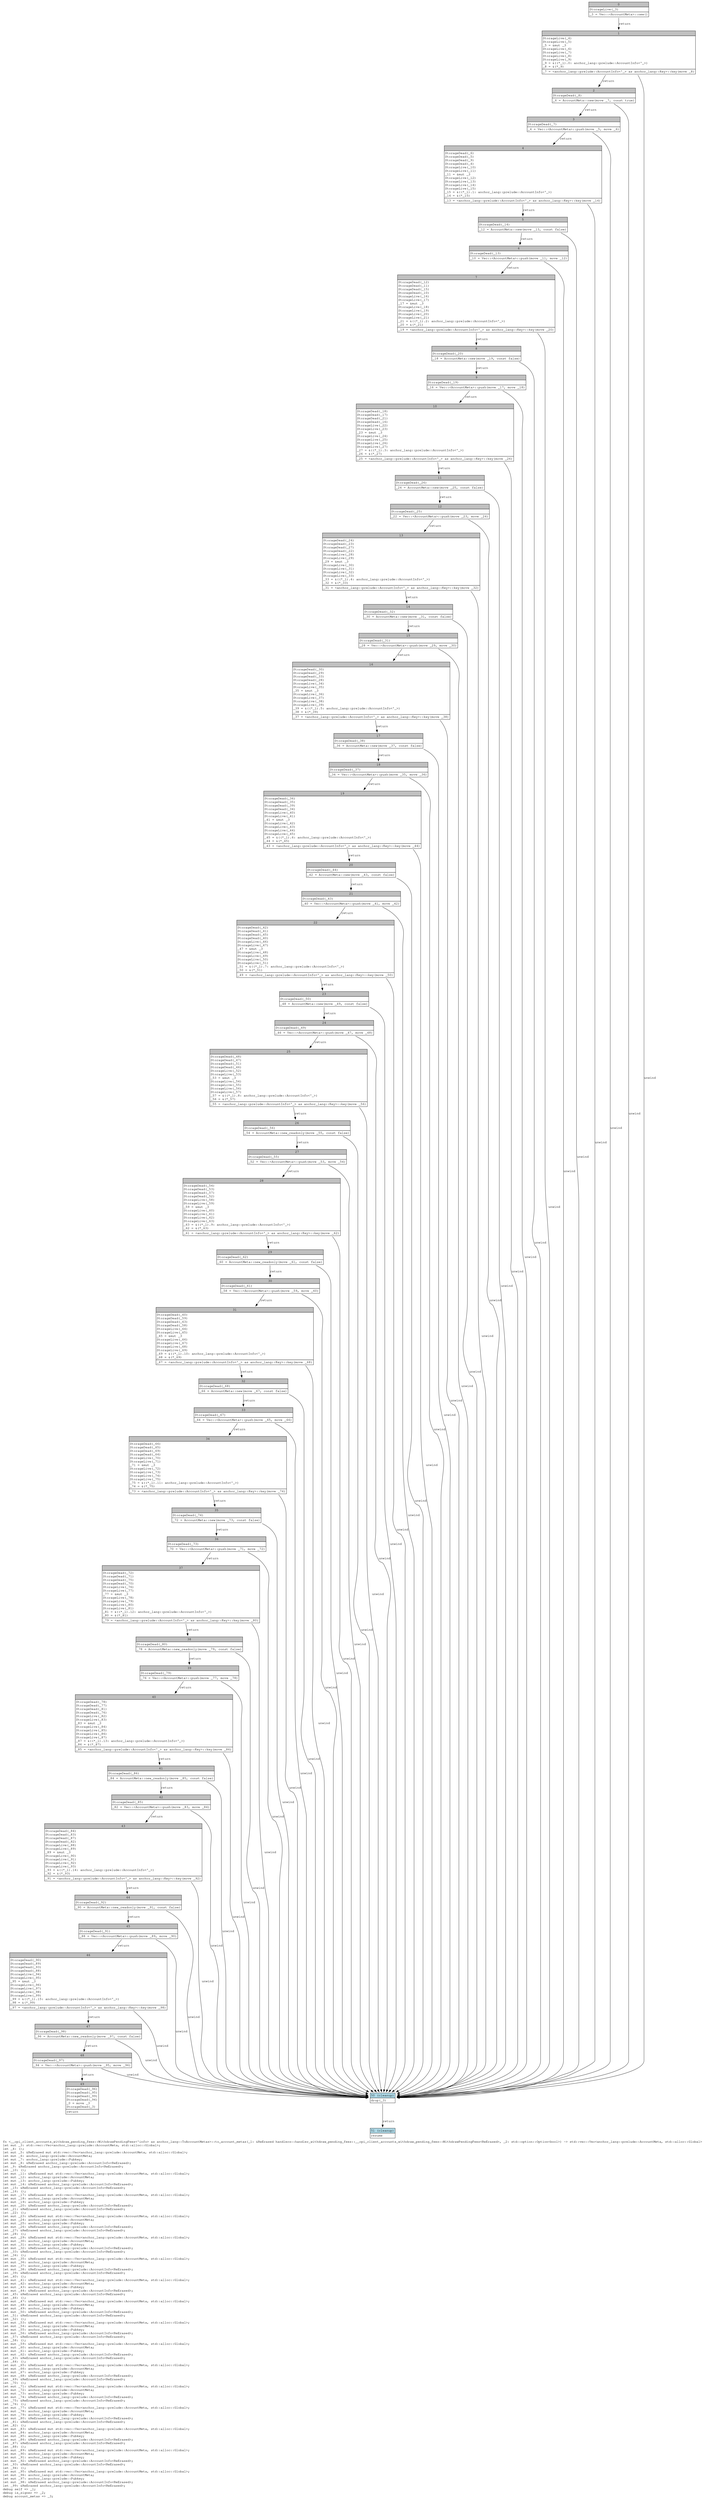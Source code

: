 digraph Mir_0_1857 {
    graph [fontname="Courier, monospace"];
    node [fontname="Courier, monospace"];
    edge [fontname="Courier, monospace"];
    label=<fn &lt;__cpi_client_accounts_withdraw_pending_fees::WithdrawPendingFees&lt;'info&gt; as anchor_lang::ToAccountMetas&gt;::to_account_metas(_1: &amp;ReErased handlers::handler_withdraw_pending_fees::__cpi_client_accounts_withdraw_pending_fees::WithdrawPendingFees&lt;ReErased&gt;, _2: std::option::Option&lt;bool&gt;) -&gt; std::vec::Vec&lt;anchor_lang::prelude::AccountMeta, std::alloc::Global&gt;<br align="left"/>let mut _3: std::vec::Vec&lt;anchor_lang::prelude::AccountMeta, std::alloc::Global&gt;;<br align="left"/>let _4: ();<br align="left"/>let mut _5: &amp;ReErased mut std::vec::Vec&lt;anchor_lang::prelude::AccountMeta, std::alloc::Global&gt;;<br align="left"/>let mut _6: anchor_lang::prelude::AccountMeta;<br align="left"/>let mut _7: anchor_lang::prelude::Pubkey;<br align="left"/>let mut _8: &amp;ReErased anchor_lang::prelude::AccountInfo&lt;ReErased&gt;;<br align="left"/>let _9: &amp;ReErased anchor_lang::prelude::AccountInfo&lt;ReErased&gt;;<br align="left"/>let _10: ();<br align="left"/>let mut _11: &amp;ReErased mut std::vec::Vec&lt;anchor_lang::prelude::AccountMeta, std::alloc::Global&gt;;<br align="left"/>let mut _12: anchor_lang::prelude::AccountMeta;<br align="left"/>let mut _13: anchor_lang::prelude::Pubkey;<br align="left"/>let mut _14: &amp;ReErased anchor_lang::prelude::AccountInfo&lt;ReErased&gt;;<br align="left"/>let _15: &amp;ReErased anchor_lang::prelude::AccountInfo&lt;ReErased&gt;;<br align="left"/>let _16: ();<br align="left"/>let mut _17: &amp;ReErased mut std::vec::Vec&lt;anchor_lang::prelude::AccountMeta, std::alloc::Global&gt;;<br align="left"/>let mut _18: anchor_lang::prelude::AccountMeta;<br align="left"/>let mut _19: anchor_lang::prelude::Pubkey;<br align="left"/>let mut _20: &amp;ReErased anchor_lang::prelude::AccountInfo&lt;ReErased&gt;;<br align="left"/>let _21: &amp;ReErased anchor_lang::prelude::AccountInfo&lt;ReErased&gt;;<br align="left"/>let _22: ();<br align="left"/>let mut _23: &amp;ReErased mut std::vec::Vec&lt;anchor_lang::prelude::AccountMeta, std::alloc::Global&gt;;<br align="left"/>let mut _24: anchor_lang::prelude::AccountMeta;<br align="left"/>let mut _25: anchor_lang::prelude::Pubkey;<br align="left"/>let mut _26: &amp;ReErased anchor_lang::prelude::AccountInfo&lt;ReErased&gt;;<br align="left"/>let _27: &amp;ReErased anchor_lang::prelude::AccountInfo&lt;ReErased&gt;;<br align="left"/>let _28: ();<br align="left"/>let mut _29: &amp;ReErased mut std::vec::Vec&lt;anchor_lang::prelude::AccountMeta, std::alloc::Global&gt;;<br align="left"/>let mut _30: anchor_lang::prelude::AccountMeta;<br align="left"/>let mut _31: anchor_lang::prelude::Pubkey;<br align="left"/>let mut _32: &amp;ReErased anchor_lang::prelude::AccountInfo&lt;ReErased&gt;;<br align="left"/>let _33: &amp;ReErased anchor_lang::prelude::AccountInfo&lt;ReErased&gt;;<br align="left"/>let _34: ();<br align="left"/>let mut _35: &amp;ReErased mut std::vec::Vec&lt;anchor_lang::prelude::AccountMeta, std::alloc::Global&gt;;<br align="left"/>let mut _36: anchor_lang::prelude::AccountMeta;<br align="left"/>let mut _37: anchor_lang::prelude::Pubkey;<br align="left"/>let mut _38: &amp;ReErased anchor_lang::prelude::AccountInfo&lt;ReErased&gt;;<br align="left"/>let _39: &amp;ReErased anchor_lang::prelude::AccountInfo&lt;ReErased&gt;;<br align="left"/>let _40: ();<br align="left"/>let mut _41: &amp;ReErased mut std::vec::Vec&lt;anchor_lang::prelude::AccountMeta, std::alloc::Global&gt;;<br align="left"/>let mut _42: anchor_lang::prelude::AccountMeta;<br align="left"/>let mut _43: anchor_lang::prelude::Pubkey;<br align="left"/>let mut _44: &amp;ReErased anchor_lang::prelude::AccountInfo&lt;ReErased&gt;;<br align="left"/>let _45: &amp;ReErased anchor_lang::prelude::AccountInfo&lt;ReErased&gt;;<br align="left"/>let _46: ();<br align="left"/>let mut _47: &amp;ReErased mut std::vec::Vec&lt;anchor_lang::prelude::AccountMeta, std::alloc::Global&gt;;<br align="left"/>let mut _48: anchor_lang::prelude::AccountMeta;<br align="left"/>let mut _49: anchor_lang::prelude::Pubkey;<br align="left"/>let mut _50: &amp;ReErased anchor_lang::prelude::AccountInfo&lt;ReErased&gt;;<br align="left"/>let _51: &amp;ReErased anchor_lang::prelude::AccountInfo&lt;ReErased&gt;;<br align="left"/>let _52: ();<br align="left"/>let mut _53: &amp;ReErased mut std::vec::Vec&lt;anchor_lang::prelude::AccountMeta, std::alloc::Global&gt;;<br align="left"/>let mut _54: anchor_lang::prelude::AccountMeta;<br align="left"/>let mut _55: anchor_lang::prelude::Pubkey;<br align="left"/>let mut _56: &amp;ReErased anchor_lang::prelude::AccountInfo&lt;ReErased&gt;;<br align="left"/>let _57: &amp;ReErased anchor_lang::prelude::AccountInfo&lt;ReErased&gt;;<br align="left"/>let _58: ();<br align="left"/>let mut _59: &amp;ReErased mut std::vec::Vec&lt;anchor_lang::prelude::AccountMeta, std::alloc::Global&gt;;<br align="left"/>let mut _60: anchor_lang::prelude::AccountMeta;<br align="left"/>let mut _61: anchor_lang::prelude::Pubkey;<br align="left"/>let mut _62: &amp;ReErased anchor_lang::prelude::AccountInfo&lt;ReErased&gt;;<br align="left"/>let _63: &amp;ReErased anchor_lang::prelude::AccountInfo&lt;ReErased&gt;;<br align="left"/>let _64: ();<br align="left"/>let mut _65: &amp;ReErased mut std::vec::Vec&lt;anchor_lang::prelude::AccountMeta, std::alloc::Global&gt;;<br align="left"/>let mut _66: anchor_lang::prelude::AccountMeta;<br align="left"/>let mut _67: anchor_lang::prelude::Pubkey;<br align="left"/>let mut _68: &amp;ReErased anchor_lang::prelude::AccountInfo&lt;ReErased&gt;;<br align="left"/>let _69: &amp;ReErased anchor_lang::prelude::AccountInfo&lt;ReErased&gt;;<br align="left"/>let _70: ();<br align="left"/>let mut _71: &amp;ReErased mut std::vec::Vec&lt;anchor_lang::prelude::AccountMeta, std::alloc::Global&gt;;<br align="left"/>let mut _72: anchor_lang::prelude::AccountMeta;<br align="left"/>let mut _73: anchor_lang::prelude::Pubkey;<br align="left"/>let mut _74: &amp;ReErased anchor_lang::prelude::AccountInfo&lt;ReErased&gt;;<br align="left"/>let _75: &amp;ReErased anchor_lang::prelude::AccountInfo&lt;ReErased&gt;;<br align="left"/>let _76: ();<br align="left"/>let mut _77: &amp;ReErased mut std::vec::Vec&lt;anchor_lang::prelude::AccountMeta, std::alloc::Global&gt;;<br align="left"/>let mut _78: anchor_lang::prelude::AccountMeta;<br align="left"/>let mut _79: anchor_lang::prelude::Pubkey;<br align="left"/>let mut _80: &amp;ReErased anchor_lang::prelude::AccountInfo&lt;ReErased&gt;;<br align="left"/>let _81: &amp;ReErased anchor_lang::prelude::AccountInfo&lt;ReErased&gt;;<br align="left"/>let _82: ();<br align="left"/>let mut _83: &amp;ReErased mut std::vec::Vec&lt;anchor_lang::prelude::AccountMeta, std::alloc::Global&gt;;<br align="left"/>let mut _84: anchor_lang::prelude::AccountMeta;<br align="left"/>let mut _85: anchor_lang::prelude::Pubkey;<br align="left"/>let mut _86: &amp;ReErased anchor_lang::prelude::AccountInfo&lt;ReErased&gt;;<br align="left"/>let _87: &amp;ReErased anchor_lang::prelude::AccountInfo&lt;ReErased&gt;;<br align="left"/>let _88: ();<br align="left"/>let mut _89: &amp;ReErased mut std::vec::Vec&lt;anchor_lang::prelude::AccountMeta, std::alloc::Global&gt;;<br align="left"/>let mut _90: anchor_lang::prelude::AccountMeta;<br align="left"/>let mut _91: anchor_lang::prelude::Pubkey;<br align="left"/>let mut _92: &amp;ReErased anchor_lang::prelude::AccountInfo&lt;ReErased&gt;;<br align="left"/>let _93: &amp;ReErased anchor_lang::prelude::AccountInfo&lt;ReErased&gt;;<br align="left"/>let _94: ();<br align="left"/>let mut _95: &amp;ReErased mut std::vec::Vec&lt;anchor_lang::prelude::AccountMeta, std::alloc::Global&gt;;<br align="left"/>let mut _96: anchor_lang::prelude::AccountMeta;<br align="left"/>let mut _97: anchor_lang::prelude::Pubkey;<br align="left"/>let mut _98: &amp;ReErased anchor_lang::prelude::AccountInfo&lt;ReErased&gt;;<br align="left"/>let _99: &amp;ReErased anchor_lang::prelude::AccountInfo&lt;ReErased&gt;;<br align="left"/>debug self =&gt; _1;<br align="left"/>debug is_signer =&gt; _2;<br align="left"/>debug account_metas =&gt; _3;<br align="left"/>>;
    bb0__0_1857 [shape="none", label=<<table border="0" cellborder="1" cellspacing="0"><tr><td bgcolor="gray" align="center" colspan="1">0</td></tr><tr><td align="left" balign="left">StorageLive(_3)<br/></td></tr><tr><td align="left">_3 = Vec::&lt;AccountMeta&gt;::new()</td></tr></table>>];
    bb1__0_1857 [shape="none", label=<<table border="0" cellborder="1" cellspacing="0"><tr><td bgcolor="gray" align="center" colspan="1">1</td></tr><tr><td align="left" balign="left">StorageLive(_4)<br/>StorageLive(_5)<br/>_5 = &amp;mut _3<br/>StorageLive(_6)<br/>StorageLive(_7)<br/>StorageLive(_8)<br/>StorageLive(_9)<br/>_9 = &amp;((*_1).0: anchor_lang::prelude::AccountInfo&lt;'_&gt;)<br/>_8 = &amp;(*_9)<br/></td></tr><tr><td align="left">_7 = &lt;anchor_lang::prelude::AccountInfo&lt;'_&gt; as anchor_lang::Key&gt;::key(move _8)</td></tr></table>>];
    bb2__0_1857 [shape="none", label=<<table border="0" cellborder="1" cellspacing="0"><tr><td bgcolor="gray" align="center" colspan="1">2</td></tr><tr><td align="left" balign="left">StorageDead(_8)<br/></td></tr><tr><td align="left">_6 = AccountMeta::new(move _7, const true)</td></tr></table>>];
    bb3__0_1857 [shape="none", label=<<table border="0" cellborder="1" cellspacing="0"><tr><td bgcolor="gray" align="center" colspan="1">3</td></tr><tr><td align="left" balign="left">StorageDead(_7)<br/></td></tr><tr><td align="left">_4 = Vec::&lt;AccountMeta&gt;::push(move _5, move _6)</td></tr></table>>];
    bb4__0_1857 [shape="none", label=<<table border="0" cellborder="1" cellspacing="0"><tr><td bgcolor="gray" align="center" colspan="1">4</td></tr><tr><td align="left" balign="left">StorageDead(_6)<br/>StorageDead(_5)<br/>StorageDead(_9)<br/>StorageDead(_4)<br/>StorageLive(_10)<br/>StorageLive(_11)<br/>_11 = &amp;mut _3<br/>StorageLive(_12)<br/>StorageLive(_13)<br/>StorageLive(_14)<br/>StorageLive(_15)<br/>_15 = &amp;((*_1).1: anchor_lang::prelude::AccountInfo&lt;'_&gt;)<br/>_14 = &amp;(*_15)<br/></td></tr><tr><td align="left">_13 = &lt;anchor_lang::prelude::AccountInfo&lt;'_&gt; as anchor_lang::Key&gt;::key(move _14)</td></tr></table>>];
    bb5__0_1857 [shape="none", label=<<table border="0" cellborder="1" cellspacing="0"><tr><td bgcolor="gray" align="center" colspan="1">5</td></tr><tr><td align="left" balign="left">StorageDead(_14)<br/></td></tr><tr><td align="left">_12 = AccountMeta::new(move _13, const false)</td></tr></table>>];
    bb6__0_1857 [shape="none", label=<<table border="0" cellborder="1" cellspacing="0"><tr><td bgcolor="gray" align="center" colspan="1">6</td></tr><tr><td align="left" balign="left">StorageDead(_13)<br/></td></tr><tr><td align="left">_10 = Vec::&lt;AccountMeta&gt;::push(move _11, move _12)</td></tr></table>>];
    bb7__0_1857 [shape="none", label=<<table border="0" cellborder="1" cellspacing="0"><tr><td bgcolor="gray" align="center" colspan="1">7</td></tr><tr><td align="left" balign="left">StorageDead(_12)<br/>StorageDead(_11)<br/>StorageDead(_15)<br/>StorageDead(_10)<br/>StorageLive(_16)<br/>StorageLive(_17)<br/>_17 = &amp;mut _3<br/>StorageLive(_18)<br/>StorageLive(_19)<br/>StorageLive(_20)<br/>StorageLive(_21)<br/>_21 = &amp;((*_1).2: anchor_lang::prelude::AccountInfo&lt;'_&gt;)<br/>_20 = &amp;(*_21)<br/></td></tr><tr><td align="left">_19 = &lt;anchor_lang::prelude::AccountInfo&lt;'_&gt; as anchor_lang::Key&gt;::key(move _20)</td></tr></table>>];
    bb8__0_1857 [shape="none", label=<<table border="0" cellborder="1" cellspacing="0"><tr><td bgcolor="gray" align="center" colspan="1">8</td></tr><tr><td align="left" balign="left">StorageDead(_20)<br/></td></tr><tr><td align="left">_18 = AccountMeta::new(move _19, const false)</td></tr></table>>];
    bb9__0_1857 [shape="none", label=<<table border="0" cellborder="1" cellspacing="0"><tr><td bgcolor="gray" align="center" colspan="1">9</td></tr><tr><td align="left" balign="left">StorageDead(_19)<br/></td></tr><tr><td align="left">_16 = Vec::&lt;AccountMeta&gt;::push(move _17, move _18)</td></tr></table>>];
    bb10__0_1857 [shape="none", label=<<table border="0" cellborder="1" cellspacing="0"><tr><td bgcolor="gray" align="center" colspan="1">10</td></tr><tr><td align="left" balign="left">StorageDead(_18)<br/>StorageDead(_17)<br/>StorageDead(_21)<br/>StorageDead(_16)<br/>StorageLive(_22)<br/>StorageLive(_23)<br/>_23 = &amp;mut _3<br/>StorageLive(_24)<br/>StorageLive(_25)<br/>StorageLive(_26)<br/>StorageLive(_27)<br/>_27 = &amp;((*_1).3: anchor_lang::prelude::AccountInfo&lt;'_&gt;)<br/>_26 = &amp;(*_27)<br/></td></tr><tr><td align="left">_25 = &lt;anchor_lang::prelude::AccountInfo&lt;'_&gt; as anchor_lang::Key&gt;::key(move _26)</td></tr></table>>];
    bb11__0_1857 [shape="none", label=<<table border="0" cellborder="1" cellspacing="0"><tr><td bgcolor="gray" align="center" colspan="1">11</td></tr><tr><td align="left" balign="left">StorageDead(_26)<br/></td></tr><tr><td align="left">_24 = AccountMeta::new(move _25, const false)</td></tr></table>>];
    bb12__0_1857 [shape="none", label=<<table border="0" cellborder="1" cellspacing="0"><tr><td bgcolor="gray" align="center" colspan="1">12</td></tr><tr><td align="left" balign="left">StorageDead(_25)<br/></td></tr><tr><td align="left">_22 = Vec::&lt;AccountMeta&gt;::push(move _23, move _24)</td></tr></table>>];
    bb13__0_1857 [shape="none", label=<<table border="0" cellborder="1" cellspacing="0"><tr><td bgcolor="gray" align="center" colspan="1">13</td></tr><tr><td align="left" balign="left">StorageDead(_24)<br/>StorageDead(_23)<br/>StorageDead(_27)<br/>StorageDead(_22)<br/>StorageLive(_28)<br/>StorageLive(_29)<br/>_29 = &amp;mut _3<br/>StorageLive(_30)<br/>StorageLive(_31)<br/>StorageLive(_32)<br/>StorageLive(_33)<br/>_33 = &amp;((*_1).4: anchor_lang::prelude::AccountInfo&lt;'_&gt;)<br/>_32 = &amp;(*_33)<br/></td></tr><tr><td align="left">_31 = &lt;anchor_lang::prelude::AccountInfo&lt;'_&gt; as anchor_lang::Key&gt;::key(move _32)</td></tr></table>>];
    bb14__0_1857 [shape="none", label=<<table border="0" cellborder="1" cellspacing="0"><tr><td bgcolor="gray" align="center" colspan="1">14</td></tr><tr><td align="left" balign="left">StorageDead(_32)<br/></td></tr><tr><td align="left">_30 = AccountMeta::new(move _31, const false)</td></tr></table>>];
    bb15__0_1857 [shape="none", label=<<table border="0" cellborder="1" cellspacing="0"><tr><td bgcolor="gray" align="center" colspan="1">15</td></tr><tr><td align="left" balign="left">StorageDead(_31)<br/></td></tr><tr><td align="left">_28 = Vec::&lt;AccountMeta&gt;::push(move _29, move _30)</td></tr></table>>];
    bb16__0_1857 [shape="none", label=<<table border="0" cellborder="1" cellspacing="0"><tr><td bgcolor="gray" align="center" colspan="1">16</td></tr><tr><td align="left" balign="left">StorageDead(_30)<br/>StorageDead(_29)<br/>StorageDead(_33)<br/>StorageDead(_28)<br/>StorageLive(_34)<br/>StorageLive(_35)<br/>_35 = &amp;mut _3<br/>StorageLive(_36)<br/>StorageLive(_37)<br/>StorageLive(_38)<br/>StorageLive(_39)<br/>_39 = &amp;((*_1).5: anchor_lang::prelude::AccountInfo&lt;'_&gt;)<br/>_38 = &amp;(*_39)<br/></td></tr><tr><td align="left">_37 = &lt;anchor_lang::prelude::AccountInfo&lt;'_&gt; as anchor_lang::Key&gt;::key(move _38)</td></tr></table>>];
    bb17__0_1857 [shape="none", label=<<table border="0" cellborder="1" cellspacing="0"><tr><td bgcolor="gray" align="center" colspan="1">17</td></tr><tr><td align="left" balign="left">StorageDead(_38)<br/></td></tr><tr><td align="left">_36 = AccountMeta::new(move _37, const false)</td></tr></table>>];
    bb18__0_1857 [shape="none", label=<<table border="0" cellborder="1" cellspacing="0"><tr><td bgcolor="gray" align="center" colspan="1">18</td></tr><tr><td align="left" balign="left">StorageDead(_37)<br/></td></tr><tr><td align="left">_34 = Vec::&lt;AccountMeta&gt;::push(move _35, move _36)</td></tr></table>>];
    bb19__0_1857 [shape="none", label=<<table border="0" cellborder="1" cellspacing="0"><tr><td bgcolor="gray" align="center" colspan="1">19</td></tr><tr><td align="left" balign="left">StorageDead(_36)<br/>StorageDead(_35)<br/>StorageDead(_39)<br/>StorageDead(_34)<br/>StorageLive(_40)<br/>StorageLive(_41)<br/>_41 = &amp;mut _3<br/>StorageLive(_42)<br/>StorageLive(_43)<br/>StorageLive(_44)<br/>StorageLive(_45)<br/>_45 = &amp;((*_1).6: anchor_lang::prelude::AccountInfo&lt;'_&gt;)<br/>_44 = &amp;(*_45)<br/></td></tr><tr><td align="left">_43 = &lt;anchor_lang::prelude::AccountInfo&lt;'_&gt; as anchor_lang::Key&gt;::key(move _44)</td></tr></table>>];
    bb20__0_1857 [shape="none", label=<<table border="0" cellborder="1" cellspacing="0"><tr><td bgcolor="gray" align="center" colspan="1">20</td></tr><tr><td align="left" balign="left">StorageDead(_44)<br/></td></tr><tr><td align="left">_42 = AccountMeta::new(move _43, const false)</td></tr></table>>];
    bb21__0_1857 [shape="none", label=<<table border="0" cellborder="1" cellspacing="0"><tr><td bgcolor="gray" align="center" colspan="1">21</td></tr><tr><td align="left" balign="left">StorageDead(_43)<br/></td></tr><tr><td align="left">_40 = Vec::&lt;AccountMeta&gt;::push(move _41, move _42)</td></tr></table>>];
    bb22__0_1857 [shape="none", label=<<table border="0" cellborder="1" cellspacing="0"><tr><td bgcolor="gray" align="center" colspan="1">22</td></tr><tr><td align="left" balign="left">StorageDead(_42)<br/>StorageDead(_41)<br/>StorageDead(_45)<br/>StorageDead(_40)<br/>StorageLive(_46)<br/>StorageLive(_47)<br/>_47 = &amp;mut _3<br/>StorageLive(_48)<br/>StorageLive(_49)<br/>StorageLive(_50)<br/>StorageLive(_51)<br/>_51 = &amp;((*_1).7: anchor_lang::prelude::AccountInfo&lt;'_&gt;)<br/>_50 = &amp;(*_51)<br/></td></tr><tr><td align="left">_49 = &lt;anchor_lang::prelude::AccountInfo&lt;'_&gt; as anchor_lang::Key&gt;::key(move _50)</td></tr></table>>];
    bb23__0_1857 [shape="none", label=<<table border="0" cellborder="1" cellspacing="0"><tr><td bgcolor="gray" align="center" colspan="1">23</td></tr><tr><td align="left" balign="left">StorageDead(_50)<br/></td></tr><tr><td align="left">_48 = AccountMeta::new(move _49, const false)</td></tr></table>>];
    bb24__0_1857 [shape="none", label=<<table border="0" cellborder="1" cellspacing="0"><tr><td bgcolor="gray" align="center" colspan="1">24</td></tr><tr><td align="left" balign="left">StorageDead(_49)<br/></td></tr><tr><td align="left">_46 = Vec::&lt;AccountMeta&gt;::push(move _47, move _48)</td></tr></table>>];
    bb25__0_1857 [shape="none", label=<<table border="0" cellborder="1" cellspacing="0"><tr><td bgcolor="gray" align="center" colspan="1">25</td></tr><tr><td align="left" balign="left">StorageDead(_48)<br/>StorageDead(_47)<br/>StorageDead(_51)<br/>StorageDead(_46)<br/>StorageLive(_52)<br/>StorageLive(_53)<br/>_53 = &amp;mut _3<br/>StorageLive(_54)<br/>StorageLive(_55)<br/>StorageLive(_56)<br/>StorageLive(_57)<br/>_57 = &amp;((*_1).8: anchor_lang::prelude::AccountInfo&lt;'_&gt;)<br/>_56 = &amp;(*_57)<br/></td></tr><tr><td align="left">_55 = &lt;anchor_lang::prelude::AccountInfo&lt;'_&gt; as anchor_lang::Key&gt;::key(move _56)</td></tr></table>>];
    bb26__0_1857 [shape="none", label=<<table border="0" cellborder="1" cellspacing="0"><tr><td bgcolor="gray" align="center" colspan="1">26</td></tr><tr><td align="left" balign="left">StorageDead(_56)<br/></td></tr><tr><td align="left">_54 = AccountMeta::new_readonly(move _55, const false)</td></tr></table>>];
    bb27__0_1857 [shape="none", label=<<table border="0" cellborder="1" cellspacing="0"><tr><td bgcolor="gray" align="center" colspan="1">27</td></tr><tr><td align="left" balign="left">StorageDead(_55)<br/></td></tr><tr><td align="left">_52 = Vec::&lt;AccountMeta&gt;::push(move _53, move _54)</td></tr></table>>];
    bb28__0_1857 [shape="none", label=<<table border="0" cellborder="1" cellspacing="0"><tr><td bgcolor="gray" align="center" colspan="1">28</td></tr><tr><td align="left" balign="left">StorageDead(_54)<br/>StorageDead(_53)<br/>StorageDead(_57)<br/>StorageDead(_52)<br/>StorageLive(_58)<br/>StorageLive(_59)<br/>_59 = &amp;mut _3<br/>StorageLive(_60)<br/>StorageLive(_61)<br/>StorageLive(_62)<br/>StorageLive(_63)<br/>_63 = &amp;((*_1).9: anchor_lang::prelude::AccountInfo&lt;'_&gt;)<br/>_62 = &amp;(*_63)<br/></td></tr><tr><td align="left">_61 = &lt;anchor_lang::prelude::AccountInfo&lt;'_&gt; as anchor_lang::Key&gt;::key(move _62)</td></tr></table>>];
    bb29__0_1857 [shape="none", label=<<table border="0" cellborder="1" cellspacing="0"><tr><td bgcolor="gray" align="center" colspan="1">29</td></tr><tr><td align="left" balign="left">StorageDead(_62)<br/></td></tr><tr><td align="left">_60 = AccountMeta::new_readonly(move _61, const false)</td></tr></table>>];
    bb30__0_1857 [shape="none", label=<<table border="0" cellborder="1" cellspacing="0"><tr><td bgcolor="gray" align="center" colspan="1">30</td></tr><tr><td align="left" balign="left">StorageDead(_61)<br/></td></tr><tr><td align="left">_58 = Vec::&lt;AccountMeta&gt;::push(move _59, move _60)</td></tr></table>>];
    bb31__0_1857 [shape="none", label=<<table border="0" cellborder="1" cellspacing="0"><tr><td bgcolor="gray" align="center" colspan="1">31</td></tr><tr><td align="left" balign="left">StorageDead(_60)<br/>StorageDead(_59)<br/>StorageDead(_63)<br/>StorageDead(_58)<br/>StorageLive(_64)<br/>StorageLive(_65)<br/>_65 = &amp;mut _3<br/>StorageLive(_66)<br/>StorageLive(_67)<br/>StorageLive(_68)<br/>StorageLive(_69)<br/>_69 = &amp;((*_1).10: anchor_lang::prelude::AccountInfo&lt;'_&gt;)<br/>_68 = &amp;(*_69)<br/></td></tr><tr><td align="left">_67 = &lt;anchor_lang::prelude::AccountInfo&lt;'_&gt; as anchor_lang::Key&gt;::key(move _68)</td></tr></table>>];
    bb32__0_1857 [shape="none", label=<<table border="0" cellborder="1" cellspacing="0"><tr><td bgcolor="gray" align="center" colspan="1">32</td></tr><tr><td align="left" balign="left">StorageDead(_68)<br/></td></tr><tr><td align="left">_66 = AccountMeta::new(move _67, const false)</td></tr></table>>];
    bb33__0_1857 [shape="none", label=<<table border="0" cellborder="1" cellspacing="0"><tr><td bgcolor="gray" align="center" colspan="1">33</td></tr><tr><td align="left" balign="left">StorageDead(_67)<br/></td></tr><tr><td align="left">_64 = Vec::&lt;AccountMeta&gt;::push(move _65, move _66)</td></tr></table>>];
    bb34__0_1857 [shape="none", label=<<table border="0" cellborder="1" cellspacing="0"><tr><td bgcolor="gray" align="center" colspan="1">34</td></tr><tr><td align="left" balign="left">StorageDead(_66)<br/>StorageDead(_65)<br/>StorageDead(_69)<br/>StorageDead(_64)<br/>StorageLive(_70)<br/>StorageLive(_71)<br/>_71 = &amp;mut _3<br/>StorageLive(_72)<br/>StorageLive(_73)<br/>StorageLive(_74)<br/>StorageLive(_75)<br/>_75 = &amp;((*_1).11: anchor_lang::prelude::AccountInfo&lt;'_&gt;)<br/>_74 = &amp;(*_75)<br/></td></tr><tr><td align="left">_73 = &lt;anchor_lang::prelude::AccountInfo&lt;'_&gt; as anchor_lang::Key&gt;::key(move _74)</td></tr></table>>];
    bb35__0_1857 [shape="none", label=<<table border="0" cellborder="1" cellspacing="0"><tr><td bgcolor="gray" align="center" colspan="1">35</td></tr><tr><td align="left" balign="left">StorageDead(_74)<br/></td></tr><tr><td align="left">_72 = AccountMeta::new(move _73, const false)</td></tr></table>>];
    bb36__0_1857 [shape="none", label=<<table border="0" cellborder="1" cellspacing="0"><tr><td bgcolor="gray" align="center" colspan="1">36</td></tr><tr><td align="left" balign="left">StorageDead(_73)<br/></td></tr><tr><td align="left">_70 = Vec::&lt;AccountMeta&gt;::push(move _71, move _72)</td></tr></table>>];
    bb37__0_1857 [shape="none", label=<<table border="0" cellborder="1" cellspacing="0"><tr><td bgcolor="gray" align="center" colspan="1">37</td></tr><tr><td align="left" balign="left">StorageDead(_72)<br/>StorageDead(_71)<br/>StorageDead(_75)<br/>StorageDead(_70)<br/>StorageLive(_76)<br/>StorageLive(_77)<br/>_77 = &amp;mut _3<br/>StorageLive(_78)<br/>StorageLive(_79)<br/>StorageLive(_80)<br/>StorageLive(_81)<br/>_81 = &amp;((*_1).12: anchor_lang::prelude::AccountInfo&lt;'_&gt;)<br/>_80 = &amp;(*_81)<br/></td></tr><tr><td align="left">_79 = &lt;anchor_lang::prelude::AccountInfo&lt;'_&gt; as anchor_lang::Key&gt;::key(move _80)</td></tr></table>>];
    bb38__0_1857 [shape="none", label=<<table border="0" cellborder="1" cellspacing="0"><tr><td bgcolor="gray" align="center" colspan="1">38</td></tr><tr><td align="left" balign="left">StorageDead(_80)<br/></td></tr><tr><td align="left">_78 = AccountMeta::new_readonly(move _79, const false)</td></tr></table>>];
    bb39__0_1857 [shape="none", label=<<table border="0" cellborder="1" cellspacing="0"><tr><td bgcolor="gray" align="center" colspan="1">39</td></tr><tr><td align="left" balign="left">StorageDead(_79)<br/></td></tr><tr><td align="left">_76 = Vec::&lt;AccountMeta&gt;::push(move _77, move _78)</td></tr></table>>];
    bb40__0_1857 [shape="none", label=<<table border="0" cellborder="1" cellspacing="0"><tr><td bgcolor="gray" align="center" colspan="1">40</td></tr><tr><td align="left" balign="left">StorageDead(_78)<br/>StorageDead(_77)<br/>StorageDead(_81)<br/>StorageDead(_76)<br/>StorageLive(_82)<br/>StorageLive(_83)<br/>_83 = &amp;mut _3<br/>StorageLive(_84)<br/>StorageLive(_85)<br/>StorageLive(_86)<br/>StorageLive(_87)<br/>_87 = &amp;((*_1).13: anchor_lang::prelude::AccountInfo&lt;'_&gt;)<br/>_86 = &amp;(*_87)<br/></td></tr><tr><td align="left">_85 = &lt;anchor_lang::prelude::AccountInfo&lt;'_&gt; as anchor_lang::Key&gt;::key(move _86)</td></tr></table>>];
    bb41__0_1857 [shape="none", label=<<table border="0" cellborder="1" cellspacing="0"><tr><td bgcolor="gray" align="center" colspan="1">41</td></tr><tr><td align="left" balign="left">StorageDead(_86)<br/></td></tr><tr><td align="left">_84 = AccountMeta::new_readonly(move _85, const false)</td></tr></table>>];
    bb42__0_1857 [shape="none", label=<<table border="0" cellborder="1" cellspacing="0"><tr><td bgcolor="gray" align="center" colspan="1">42</td></tr><tr><td align="left" balign="left">StorageDead(_85)<br/></td></tr><tr><td align="left">_82 = Vec::&lt;AccountMeta&gt;::push(move _83, move _84)</td></tr></table>>];
    bb43__0_1857 [shape="none", label=<<table border="0" cellborder="1" cellspacing="0"><tr><td bgcolor="gray" align="center" colspan="1">43</td></tr><tr><td align="left" balign="left">StorageDead(_84)<br/>StorageDead(_83)<br/>StorageDead(_87)<br/>StorageDead(_82)<br/>StorageLive(_88)<br/>StorageLive(_89)<br/>_89 = &amp;mut _3<br/>StorageLive(_90)<br/>StorageLive(_91)<br/>StorageLive(_92)<br/>StorageLive(_93)<br/>_93 = &amp;((*_1).14: anchor_lang::prelude::AccountInfo&lt;'_&gt;)<br/>_92 = &amp;(*_93)<br/></td></tr><tr><td align="left">_91 = &lt;anchor_lang::prelude::AccountInfo&lt;'_&gt; as anchor_lang::Key&gt;::key(move _92)</td></tr></table>>];
    bb44__0_1857 [shape="none", label=<<table border="0" cellborder="1" cellspacing="0"><tr><td bgcolor="gray" align="center" colspan="1">44</td></tr><tr><td align="left" balign="left">StorageDead(_92)<br/></td></tr><tr><td align="left">_90 = AccountMeta::new_readonly(move _91, const false)</td></tr></table>>];
    bb45__0_1857 [shape="none", label=<<table border="0" cellborder="1" cellspacing="0"><tr><td bgcolor="gray" align="center" colspan="1">45</td></tr><tr><td align="left" balign="left">StorageDead(_91)<br/></td></tr><tr><td align="left">_88 = Vec::&lt;AccountMeta&gt;::push(move _89, move _90)</td></tr></table>>];
    bb46__0_1857 [shape="none", label=<<table border="0" cellborder="1" cellspacing="0"><tr><td bgcolor="gray" align="center" colspan="1">46</td></tr><tr><td align="left" balign="left">StorageDead(_90)<br/>StorageDead(_89)<br/>StorageDead(_93)<br/>StorageDead(_88)<br/>StorageLive(_94)<br/>StorageLive(_95)<br/>_95 = &amp;mut _3<br/>StorageLive(_96)<br/>StorageLive(_97)<br/>StorageLive(_98)<br/>StorageLive(_99)<br/>_99 = &amp;((*_1).15: anchor_lang::prelude::AccountInfo&lt;'_&gt;)<br/>_98 = &amp;(*_99)<br/></td></tr><tr><td align="left">_97 = &lt;anchor_lang::prelude::AccountInfo&lt;'_&gt; as anchor_lang::Key&gt;::key(move _98)</td></tr></table>>];
    bb47__0_1857 [shape="none", label=<<table border="0" cellborder="1" cellspacing="0"><tr><td bgcolor="gray" align="center" colspan="1">47</td></tr><tr><td align="left" balign="left">StorageDead(_98)<br/></td></tr><tr><td align="left">_96 = AccountMeta::new_readonly(move _97, const false)</td></tr></table>>];
    bb48__0_1857 [shape="none", label=<<table border="0" cellborder="1" cellspacing="0"><tr><td bgcolor="gray" align="center" colspan="1">48</td></tr><tr><td align="left" balign="left">StorageDead(_97)<br/></td></tr><tr><td align="left">_94 = Vec::&lt;AccountMeta&gt;::push(move _95, move _96)</td></tr></table>>];
    bb49__0_1857 [shape="none", label=<<table border="0" cellborder="1" cellspacing="0"><tr><td bgcolor="gray" align="center" colspan="1">49</td></tr><tr><td align="left" balign="left">StorageDead(_96)<br/>StorageDead(_95)<br/>StorageDead(_99)<br/>StorageDead(_94)<br/>_0 = move _3<br/>StorageDead(_3)<br/></td></tr><tr><td align="left">return</td></tr></table>>];
    bb50__0_1857 [shape="none", label=<<table border="0" cellborder="1" cellspacing="0"><tr><td bgcolor="lightblue" align="center" colspan="1">50 (cleanup)</td></tr><tr><td align="left">drop(_3)</td></tr></table>>];
    bb51__0_1857 [shape="none", label=<<table border="0" cellborder="1" cellspacing="0"><tr><td bgcolor="lightblue" align="center" colspan="1">51 (cleanup)</td></tr><tr><td align="left">resume</td></tr></table>>];
    bb0__0_1857 -> bb1__0_1857 [label="return"];
    bb1__0_1857 -> bb2__0_1857 [label="return"];
    bb1__0_1857 -> bb50__0_1857 [label="unwind"];
    bb2__0_1857 -> bb3__0_1857 [label="return"];
    bb2__0_1857 -> bb50__0_1857 [label="unwind"];
    bb3__0_1857 -> bb4__0_1857 [label="return"];
    bb3__0_1857 -> bb50__0_1857 [label="unwind"];
    bb4__0_1857 -> bb5__0_1857 [label="return"];
    bb4__0_1857 -> bb50__0_1857 [label="unwind"];
    bb5__0_1857 -> bb6__0_1857 [label="return"];
    bb5__0_1857 -> bb50__0_1857 [label="unwind"];
    bb6__0_1857 -> bb7__0_1857 [label="return"];
    bb6__0_1857 -> bb50__0_1857 [label="unwind"];
    bb7__0_1857 -> bb8__0_1857 [label="return"];
    bb7__0_1857 -> bb50__0_1857 [label="unwind"];
    bb8__0_1857 -> bb9__0_1857 [label="return"];
    bb8__0_1857 -> bb50__0_1857 [label="unwind"];
    bb9__0_1857 -> bb10__0_1857 [label="return"];
    bb9__0_1857 -> bb50__0_1857 [label="unwind"];
    bb10__0_1857 -> bb11__0_1857 [label="return"];
    bb10__0_1857 -> bb50__0_1857 [label="unwind"];
    bb11__0_1857 -> bb12__0_1857 [label="return"];
    bb11__0_1857 -> bb50__0_1857 [label="unwind"];
    bb12__0_1857 -> bb13__0_1857 [label="return"];
    bb12__0_1857 -> bb50__0_1857 [label="unwind"];
    bb13__0_1857 -> bb14__0_1857 [label="return"];
    bb13__0_1857 -> bb50__0_1857 [label="unwind"];
    bb14__0_1857 -> bb15__0_1857 [label="return"];
    bb14__0_1857 -> bb50__0_1857 [label="unwind"];
    bb15__0_1857 -> bb16__0_1857 [label="return"];
    bb15__0_1857 -> bb50__0_1857 [label="unwind"];
    bb16__0_1857 -> bb17__0_1857 [label="return"];
    bb16__0_1857 -> bb50__0_1857 [label="unwind"];
    bb17__0_1857 -> bb18__0_1857 [label="return"];
    bb17__0_1857 -> bb50__0_1857 [label="unwind"];
    bb18__0_1857 -> bb19__0_1857 [label="return"];
    bb18__0_1857 -> bb50__0_1857 [label="unwind"];
    bb19__0_1857 -> bb20__0_1857 [label="return"];
    bb19__0_1857 -> bb50__0_1857 [label="unwind"];
    bb20__0_1857 -> bb21__0_1857 [label="return"];
    bb20__0_1857 -> bb50__0_1857 [label="unwind"];
    bb21__0_1857 -> bb22__0_1857 [label="return"];
    bb21__0_1857 -> bb50__0_1857 [label="unwind"];
    bb22__0_1857 -> bb23__0_1857 [label="return"];
    bb22__0_1857 -> bb50__0_1857 [label="unwind"];
    bb23__0_1857 -> bb24__0_1857 [label="return"];
    bb23__0_1857 -> bb50__0_1857 [label="unwind"];
    bb24__0_1857 -> bb25__0_1857 [label="return"];
    bb24__0_1857 -> bb50__0_1857 [label="unwind"];
    bb25__0_1857 -> bb26__0_1857 [label="return"];
    bb25__0_1857 -> bb50__0_1857 [label="unwind"];
    bb26__0_1857 -> bb27__0_1857 [label="return"];
    bb26__0_1857 -> bb50__0_1857 [label="unwind"];
    bb27__0_1857 -> bb28__0_1857 [label="return"];
    bb27__0_1857 -> bb50__0_1857 [label="unwind"];
    bb28__0_1857 -> bb29__0_1857 [label="return"];
    bb28__0_1857 -> bb50__0_1857 [label="unwind"];
    bb29__0_1857 -> bb30__0_1857 [label="return"];
    bb29__0_1857 -> bb50__0_1857 [label="unwind"];
    bb30__0_1857 -> bb31__0_1857 [label="return"];
    bb30__0_1857 -> bb50__0_1857 [label="unwind"];
    bb31__0_1857 -> bb32__0_1857 [label="return"];
    bb31__0_1857 -> bb50__0_1857 [label="unwind"];
    bb32__0_1857 -> bb33__0_1857 [label="return"];
    bb32__0_1857 -> bb50__0_1857 [label="unwind"];
    bb33__0_1857 -> bb34__0_1857 [label="return"];
    bb33__0_1857 -> bb50__0_1857 [label="unwind"];
    bb34__0_1857 -> bb35__0_1857 [label="return"];
    bb34__0_1857 -> bb50__0_1857 [label="unwind"];
    bb35__0_1857 -> bb36__0_1857 [label="return"];
    bb35__0_1857 -> bb50__0_1857 [label="unwind"];
    bb36__0_1857 -> bb37__0_1857 [label="return"];
    bb36__0_1857 -> bb50__0_1857 [label="unwind"];
    bb37__0_1857 -> bb38__0_1857 [label="return"];
    bb37__0_1857 -> bb50__0_1857 [label="unwind"];
    bb38__0_1857 -> bb39__0_1857 [label="return"];
    bb38__0_1857 -> bb50__0_1857 [label="unwind"];
    bb39__0_1857 -> bb40__0_1857 [label="return"];
    bb39__0_1857 -> bb50__0_1857 [label="unwind"];
    bb40__0_1857 -> bb41__0_1857 [label="return"];
    bb40__0_1857 -> bb50__0_1857 [label="unwind"];
    bb41__0_1857 -> bb42__0_1857 [label="return"];
    bb41__0_1857 -> bb50__0_1857 [label="unwind"];
    bb42__0_1857 -> bb43__0_1857 [label="return"];
    bb42__0_1857 -> bb50__0_1857 [label="unwind"];
    bb43__0_1857 -> bb44__0_1857 [label="return"];
    bb43__0_1857 -> bb50__0_1857 [label="unwind"];
    bb44__0_1857 -> bb45__0_1857 [label="return"];
    bb44__0_1857 -> bb50__0_1857 [label="unwind"];
    bb45__0_1857 -> bb46__0_1857 [label="return"];
    bb45__0_1857 -> bb50__0_1857 [label="unwind"];
    bb46__0_1857 -> bb47__0_1857 [label="return"];
    bb46__0_1857 -> bb50__0_1857 [label="unwind"];
    bb47__0_1857 -> bb48__0_1857 [label="return"];
    bb47__0_1857 -> bb50__0_1857 [label="unwind"];
    bb48__0_1857 -> bb49__0_1857 [label="return"];
    bb48__0_1857 -> bb50__0_1857 [label="unwind"];
    bb50__0_1857 -> bb51__0_1857 [label="return"];
}
